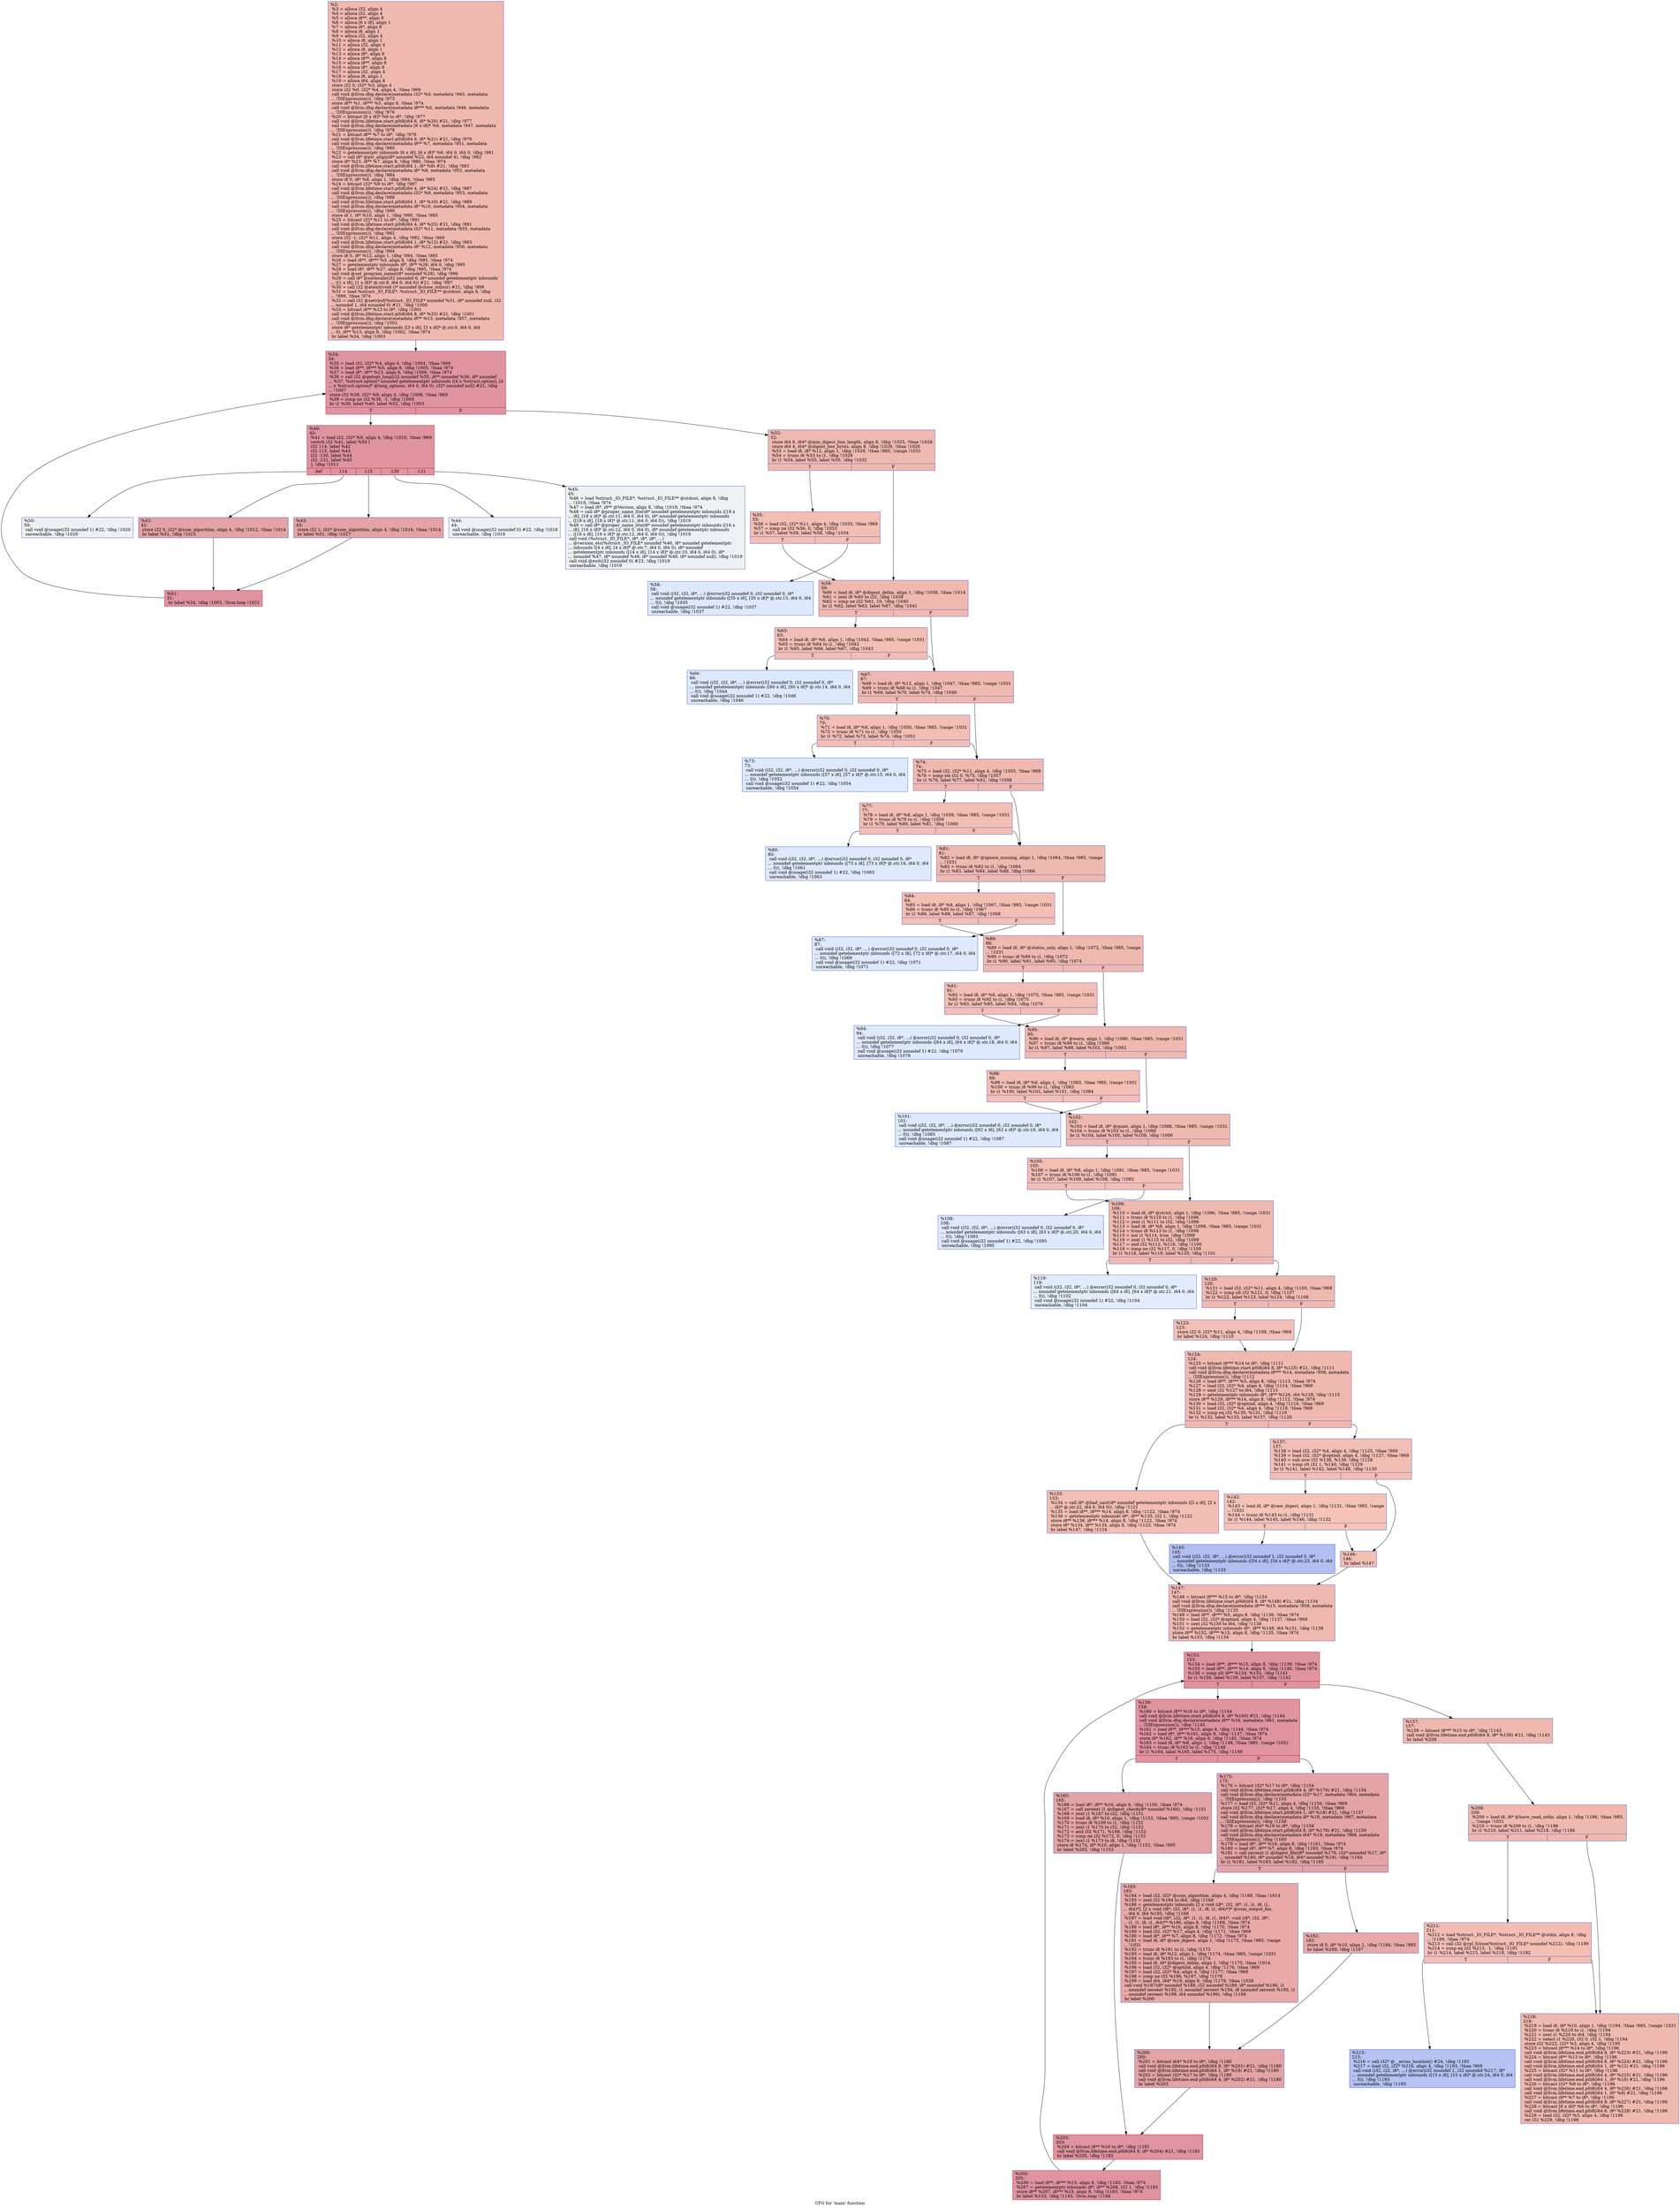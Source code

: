 digraph "CFG for 'main' function" {
	label="CFG for 'main' function";

	Node0x1179a20 [shape=record,color="#3d50c3ff", style=filled, fillcolor="#de614d70",label="{%2:\l  %3 = alloca i32, align 4\l  %4 = alloca i32, align 4\l  %5 = alloca i8**, align 8\l  %6 = alloca [6 x i8], align 1\l  %7 = alloca i8*, align 8\l  %8 = alloca i8, align 1\l  %9 = alloca i32, align 4\l  %10 = alloca i8, align 1\l  %11 = alloca i32, align 4\l  %12 = alloca i8, align 1\l  %13 = alloca i8*, align 8\l  %14 = alloca i8**, align 8\l  %15 = alloca i8**, align 8\l  %16 = alloca i8*, align 8\l  %17 = alloca i32, align 4\l  %18 = alloca i8, align 1\l  %19 = alloca i64, align 8\l  store i32 0, i32* %3, align 4\l  store i32 %0, i32* %4, align 4, !tbaa !969\l  call void @llvm.dbg.declare(metadata i32* %4, metadata !945, metadata\l... !DIExpression()), !dbg !973\l  store i8** %1, i8*** %5, align 8, !tbaa !974\l  call void @llvm.dbg.declare(metadata i8*** %5, metadata !946, metadata\l... !DIExpression()), !dbg !976\l  %20 = bitcast [6 x i8]* %6 to i8*, !dbg !977\l  call void @llvm.lifetime.start.p0i8(i64 6, i8* %20) #21, !dbg !977\l  call void @llvm.dbg.declare(metadata [6 x i8]* %6, metadata !947, metadata\l... !DIExpression()), !dbg !978\l  %21 = bitcast i8** %7 to i8*, !dbg !979\l  call void @llvm.lifetime.start.p0i8(i64 8, i8* %21) #21, !dbg !979\l  call void @llvm.dbg.declare(metadata i8** %7, metadata !951, metadata\l... !DIExpression()), !dbg !980\l  %22 = getelementptr inbounds [6 x i8], [6 x i8]* %6, i64 0, i64 0, !dbg !981\l  %23 = call i8* @ptr_align(i8* noundef %22, i64 noundef 4), !dbg !982\l  store i8* %23, i8** %7, align 8, !dbg !980, !tbaa !974\l  call void @llvm.lifetime.start.p0i8(i64 1, i8* %8) #21, !dbg !983\l  call void @llvm.dbg.declare(metadata i8* %8, metadata !952, metadata\l... !DIExpression()), !dbg !984\l  store i8 0, i8* %8, align 1, !dbg !984, !tbaa !985\l  %24 = bitcast i32* %9 to i8*, !dbg !987\l  call void @llvm.lifetime.start.p0i8(i64 4, i8* %24) #21, !dbg !987\l  call void @llvm.dbg.declare(metadata i32* %9, metadata !953, metadata\l... !DIExpression()), !dbg !988\l  call void @llvm.lifetime.start.p0i8(i64 1, i8* %10) #21, !dbg !989\l  call void @llvm.dbg.declare(metadata i8* %10, metadata !954, metadata\l... !DIExpression()), !dbg !990\l  store i8 1, i8* %10, align 1, !dbg !990, !tbaa !985\l  %25 = bitcast i32* %11 to i8*, !dbg !991\l  call void @llvm.lifetime.start.p0i8(i64 4, i8* %25) #21, !dbg !991\l  call void @llvm.dbg.declare(metadata i32* %11, metadata !955, metadata\l... !DIExpression()), !dbg !992\l  store i32 -1, i32* %11, align 4, !dbg !992, !tbaa !969\l  call void @llvm.lifetime.start.p0i8(i64 1, i8* %12) #21, !dbg !993\l  call void @llvm.dbg.declare(metadata i8* %12, metadata !956, metadata\l... !DIExpression()), !dbg !994\l  store i8 0, i8* %12, align 1, !dbg !994, !tbaa !985\l  %26 = load i8**, i8*** %5, align 8, !dbg !995, !tbaa !974\l  %27 = getelementptr inbounds i8*, i8** %26, i64 0, !dbg !995\l  %28 = load i8*, i8** %27, align 8, !dbg !995, !tbaa !974\l  call void @set_program_name(i8* noundef %28), !dbg !996\l  %29 = call i8* @setlocale(i32 noundef 6, i8* noundef getelementptr inbounds\l... ([1 x i8], [1 x i8]* @.str.8, i64 0, i64 0)) #21, !dbg !997\l  %30 = call i32 @atexit(void ()* noundef @close_stdout) #21, !dbg !998\l  %31 = load %struct._IO_FILE*, %struct._IO_FILE** @stdout, align 8, !dbg\l... !999, !tbaa !974\l  %32 = call i32 @setvbuf(%struct._IO_FILE* noundef %31, i8* noundef null, i32\l... noundef 1, i64 noundef 0) #21, !dbg !1000\l  %33 = bitcast i8** %13 to i8*, !dbg !1001\l  call void @llvm.lifetime.start.p0i8(i64 8, i8* %33) #21, !dbg !1001\l  call void @llvm.dbg.declare(metadata i8** %13, metadata !957, metadata\l... !DIExpression()), !dbg !1002\l  store i8* getelementptr inbounds ([3 x i8], [3 x i8]* @.str.9, i64 0, i64\l... 0), i8** %13, align 8, !dbg !1002, !tbaa !974\l  br label %34, !dbg !1003\l}"];
	Node0x1179a20 -> Node0x1179a70;
	Node0x1179a70 [shape=record,color="#b70d28ff", style=filled, fillcolor="#b70d2870",label="{%34:\l34:                                               \l  %35 = load i32, i32* %4, align 4, !dbg !1004, !tbaa !969\l  %36 = load i8**, i8*** %5, align 8, !dbg !1005, !tbaa !974\l  %37 = load i8*, i8** %13, align 8, !dbg !1006, !tbaa !974\l  %38 = call i32 @getopt_long(i32 noundef %35, i8** noundef %36, i8* noundef\l... %37, %struct.option* noundef getelementptr inbounds ([4 x %struct.option], [4\l... x %struct.option]* @long_options, i64 0, i64 0), i32* noundef null) #21, !dbg\l... !1007\l  store i32 %38, i32* %9, align 4, !dbg !1008, !tbaa !969\l  %39 = icmp ne i32 %38, -1, !dbg !1009\l  br i1 %39, label %40, label %52, !dbg !1003\l|{<s0>T|<s1>F}}"];
	Node0x1179a70:s0 -> Node0x1179ac0;
	Node0x1179a70:s1 -> Node0x1179cf0;
	Node0x1179ac0 [shape=record,color="#b70d28ff", style=filled, fillcolor="#b70d2870",label="{%40:\l40:                                               \l  %41 = load i32, i32* %9, align 4, !dbg !1010, !tbaa !969\l  switch i32 %41, label %50 [\l    i32 114, label %42\l    i32 115, label %43\l    i32 -130, label %44\l    i32 -131, label %45\l  ], !dbg !1011\l|{<s0>def|<s1>114|<s2>115|<s3>-130|<s4>-131}}"];
	Node0x1179ac0:s0 -> Node0x1179c50;
	Node0x1179ac0:s1 -> Node0x1179b10;
	Node0x1179ac0:s2 -> Node0x1179b60;
	Node0x1179ac0:s3 -> Node0x1179bb0;
	Node0x1179ac0:s4 -> Node0x1179c00;
	Node0x1179b10 [shape=record,color="#3d50c3ff", style=filled, fillcolor="#c32e3170",label="{%42:\l42:                                               \l  store i32 0, i32* @sum_algorithm, align 4, !dbg !1012, !tbaa !1014\l  br label %51, !dbg !1015\l}"];
	Node0x1179b10 -> Node0x1179ca0;
	Node0x1179b60 [shape=record,color="#3d50c3ff", style=filled, fillcolor="#c32e3170",label="{%43:\l43:                                               \l  store i32 1, i32* @sum_algorithm, align 4, !dbg !1016, !tbaa !1014\l  br label %51, !dbg !1017\l}"];
	Node0x1179b60 -> Node0x1179ca0;
	Node0x1179bb0 [shape=record,color="#3d50c3ff", style=filled, fillcolor="#d9dce170",label="{%44:\l44:                                               \l  call void @usage(i32 noundef 0) #22, !dbg !1018\l  unreachable, !dbg !1018\l}"];
	Node0x1179c00 [shape=record,color="#3d50c3ff", style=filled, fillcolor="#d9dce170",label="{%45:\l45:                                               \l  %46 = load %struct._IO_FILE*, %struct._IO_FILE** @stdout, align 8, !dbg\l... !1019, !tbaa !974\l  %47 = load i8*, i8** @Version, align 8, !dbg !1019, !tbaa !974\l  %48 = call i8* @proper_name_lite(i8* noundef getelementptr inbounds ([18 x\l... i8], [18 x i8]* @.str.11, i64 0, i64 0), i8* noundef getelementptr inbounds\l... ([18 x i8], [18 x i8]* @.str.11, i64 0, i64 0)), !dbg !1019\l  %49 = call i8* @proper_name_lite(i8* noundef getelementptr inbounds ([16 x\l... i8], [16 x i8]* @.str.12, i64 0, i64 0), i8* noundef getelementptr inbounds\l... ([16 x i8], [16 x i8]* @.str.12, i64 0, i64 0)), !dbg !1019\l  call void (%struct._IO_FILE*, i8*, i8*, i8*, ...)\l... @version_etc(%struct._IO_FILE* noundef %46, i8* noundef getelementptr\l... inbounds ([4 x i8], [4 x i8]* @.str.7, i64 0, i64 0), i8* noundef\l... getelementptr inbounds ([14 x i8], [14 x i8]* @.str.10, i64 0, i64 0), i8*\l... noundef %47, i8* noundef %48, i8* noundef %49, i8* noundef null), !dbg !1019\l  call void @exit(i32 noundef 0) #23, !dbg !1019\l  unreachable, !dbg !1019\l}"];
	Node0x1179c50 [shape=record,color="#3d50c3ff", style=filled, fillcolor="#d9dce170",label="{%50:\l50:                                               \l  call void @usage(i32 noundef 1) #22, !dbg !1020\l  unreachable, !dbg !1020\l}"];
	Node0x1179ca0 [shape=record,color="#b70d28ff", style=filled, fillcolor="#b70d2870",label="{%51:\l51:                                               \l  br label %34, !dbg !1003, !llvm.loop !1021\l}"];
	Node0x1179ca0 -> Node0x1179a70;
	Node0x1179cf0 [shape=record,color="#3d50c3ff", style=filled, fillcolor="#de614d70",label="{%52:\l52:                                               \l  store i64 6, i64* @min_digest_line_length, align 8, !dbg !1025, !tbaa !1026\l  store i64 4, i64* @digest_hex_bytes, align 8, !dbg !1028, !tbaa !1026\l  %53 = load i8, i8* %12, align 1, !dbg !1029, !tbaa !985, !range !1031\l  %54 = trunc i8 %53 to i1, !dbg !1029\l  br i1 %54, label %55, label %59, !dbg !1032\l|{<s0>T|<s1>F}}"];
	Node0x1179cf0:s0 -> Node0x1179d40;
	Node0x1179cf0:s1 -> Node0x1179de0;
	Node0x1179d40 [shape=record,color="#3d50c3ff", style=filled, fillcolor="#e36c5570",label="{%55:\l55:                                               \l  %56 = load i32, i32* %11, align 4, !dbg !1033, !tbaa !969\l  %57 = icmp ne i32 %56, 0, !dbg !1033\l  br i1 %57, label %59, label %58, !dbg !1034\l|{<s0>T|<s1>F}}"];
	Node0x1179d40:s0 -> Node0x1179de0;
	Node0x1179d40:s1 -> Node0x1179d90;
	Node0x1179d90 [shape=record,color="#3d50c3ff", style=filled, fillcolor="#b5cdfa70",label="{%58:\l58:                                               \l  call void (i32, i32, i8*, ...) @error(i32 noundef 0, i32 noundef 0, i8*\l... noundef getelementptr inbounds ([35 x i8], [35 x i8]* @.str.13, i64 0, i64\l... 0)), !dbg !1035\l  call void @usage(i32 noundef 1) #22, !dbg !1037\l  unreachable, !dbg !1037\l}"];
	Node0x1179de0 [shape=record,color="#3d50c3ff", style=filled, fillcolor="#de614d70",label="{%59:\l59:                                               \l  %60 = load i8, i8* @digest_delim, align 1, !dbg !1038, !tbaa !1014\l  %61 = zext i8 %60 to i32, !dbg !1038\l  %62 = icmp ne i32 %61, 10, !dbg !1040\l  br i1 %62, label %63, label %67, !dbg !1041\l|{<s0>T|<s1>F}}"];
	Node0x1179de0:s0 -> Node0x1179e30;
	Node0x1179de0:s1 -> Node0x1179ed0;
	Node0x1179e30 [shape=record,color="#3d50c3ff", style=filled, fillcolor="#e36c5570",label="{%63:\l63:                                               \l  %64 = load i8, i8* %8, align 1, !dbg !1042, !tbaa !985, !range !1031\l  %65 = trunc i8 %64 to i1, !dbg !1042\l  br i1 %65, label %66, label %67, !dbg !1043\l|{<s0>T|<s1>F}}"];
	Node0x1179e30:s0 -> Node0x1179e80;
	Node0x1179e30:s1 -> Node0x1179ed0;
	Node0x1179e80 [shape=record,color="#3d50c3ff", style=filled, fillcolor="#b5cdfa70",label="{%66:\l66:                                               \l  call void (i32, i32, i8*, ...) @error(i32 noundef 0, i32 noundef 0, i8*\l... noundef getelementptr inbounds ([60 x i8], [60 x i8]* @.str.14, i64 0, i64\l... 0)), !dbg !1044\l  call void @usage(i32 noundef 1) #22, !dbg !1046\l  unreachable, !dbg !1046\l}"];
	Node0x1179ed0 [shape=record,color="#3d50c3ff", style=filled, fillcolor="#de614d70",label="{%67:\l67:                                               \l  %68 = load i8, i8* %12, align 1, !dbg !1047, !tbaa !985, !range !1031\l  %69 = trunc i8 %68 to i1, !dbg !1047\l  br i1 %69, label %70, label %74, !dbg !1049\l|{<s0>T|<s1>F}}"];
	Node0x1179ed0:s0 -> Node0x1179f20;
	Node0x1179ed0:s1 -> Node0x1179fc0;
	Node0x1179f20 [shape=record,color="#3d50c3ff", style=filled, fillcolor="#e36c5570",label="{%70:\l70:                                               \l  %71 = load i8, i8* %8, align 1, !dbg !1050, !tbaa !985, !range !1031\l  %72 = trunc i8 %71 to i1, !dbg !1050\l  br i1 %72, label %73, label %74, !dbg !1051\l|{<s0>T|<s1>F}}"];
	Node0x1179f20:s0 -> Node0x1179f70;
	Node0x1179f20:s1 -> Node0x1179fc0;
	Node0x1179f70 [shape=record,color="#3d50c3ff", style=filled, fillcolor="#b5cdfa70",label="{%73:\l73:                                               \l  call void (i32, i32, i8*, ...) @error(i32 noundef 0, i32 noundef 0, i8*\l... noundef getelementptr inbounds ([57 x i8], [57 x i8]* @.str.15, i64 0, i64\l... 0)), !dbg !1052\l  call void @usage(i32 noundef 1) #22, !dbg !1054\l  unreachable, !dbg !1054\l}"];
	Node0x1179fc0 [shape=record,color="#3d50c3ff", style=filled, fillcolor="#de614d70",label="{%74:\l74:                                               \l  %75 = load i32, i32* %11, align 4, !dbg !1055, !tbaa !969\l  %76 = icmp sle i32 0, %75, !dbg !1057\l  br i1 %76, label %77, label %81, !dbg !1058\l|{<s0>T|<s1>F}}"];
	Node0x1179fc0:s0 -> Node0x117a010;
	Node0x1179fc0:s1 -> Node0x117a0b0;
	Node0x117a010 [shape=record,color="#3d50c3ff", style=filled, fillcolor="#e36c5570",label="{%77:\l77:                                               \l  %78 = load i8, i8* %8, align 1, !dbg !1059, !tbaa !985, !range !1031\l  %79 = trunc i8 %78 to i1, !dbg !1059\l  br i1 %79, label %80, label %81, !dbg !1060\l|{<s0>T|<s1>F}}"];
	Node0x117a010:s0 -> Node0x117a060;
	Node0x117a010:s1 -> Node0x117a0b0;
	Node0x117a060 [shape=record,color="#3d50c3ff", style=filled, fillcolor="#b5cdfa70",label="{%80:\l80:                                               \l  call void (i32, i32, i8*, ...) @error(i32 noundef 0, i32 noundef 0, i8*\l... noundef getelementptr inbounds ([73 x i8], [73 x i8]* @.str.16, i64 0, i64\l... 0)), !dbg !1061\l  call void @usage(i32 noundef 1) #22, !dbg !1063\l  unreachable, !dbg !1063\l}"];
	Node0x117a0b0 [shape=record,color="#3d50c3ff", style=filled, fillcolor="#de614d70",label="{%81:\l81:                                               \l  %82 = load i8, i8* @ignore_missing, align 1, !dbg !1064, !tbaa !985, !range\l... !1031\l  %83 = trunc i8 %82 to i1, !dbg !1064\l  br i1 %83, label %84, label %88, !dbg !1066\l|{<s0>T|<s1>F}}"];
	Node0x117a0b0:s0 -> Node0x117a100;
	Node0x117a0b0:s1 -> Node0x117a1a0;
	Node0x117a100 [shape=record,color="#3d50c3ff", style=filled, fillcolor="#e36c5570",label="{%84:\l84:                                               \l  %85 = load i8, i8* %8, align 1, !dbg !1067, !tbaa !985, !range !1031\l  %86 = trunc i8 %85 to i1, !dbg !1067\l  br i1 %86, label %88, label %87, !dbg !1068\l|{<s0>T|<s1>F}}"];
	Node0x117a100:s0 -> Node0x117a1a0;
	Node0x117a100:s1 -> Node0x117a150;
	Node0x117a150 [shape=record,color="#3d50c3ff", style=filled, fillcolor="#b5cdfa70",label="{%87:\l87:                                               \l  call void (i32, i32, i8*, ...) @error(i32 noundef 0, i32 noundef 0, i8*\l... noundef getelementptr inbounds ([72 x i8], [72 x i8]* @.str.17, i64 0, i64\l... 0)), !dbg !1069\l  call void @usage(i32 noundef 1) #22, !dbg !1071\l  unreachable, !dbg !1071\l}"];
	Node0x117a1a0 [shape=record,color="#3d50c3ff", style=filled, fillcolor="#de614d70",label="{%88:\l88:                                               \l  %89 = load i8, i8* @status_only, align 1, !dbg !1072, !tbaa !985, !range\l... !1031\l  %90 = trunc i8 %89 to i1, !dbg !1072\l  br i1 %90, label %91, label %95, !dbg !1074\l|{<s0>T|<s1>F}}"];
	Node0x117a1a0:s0 -> Node0x117a1f0;
	Node0x117a1a0:s1 -> Node0x117a290;
	Node0x117a1f0 [shape=record,color="#3d50c3ff", style=filled, fillcolor="#e36c5570",label="{%91:\l91:                                               \l  %92 = load i8, i8* %8, align 1, !dbg !1075, !tbaa !985, !range !1031\l  %93 = trunc i8 %92 to i1, !dbg !1075\l  br i1 %93, label %95, label %94, !dbg !1076\l|{<s0>T|<s1>F}}"];
	Node0x117a1f0:s0 -> Node0x117a290;
	Node0x117a1f0:s1 -> Node0x117a240;
	Node0x117a240 [shape=record,color="#3d50c3ff", style=filled, fillcolor="#b5cdfa70",label="{%94:\l94:                                               \l  call void (i32, i32, i8*, ...) @error(i32 noundef 0, i32 noundef 0, i8*\l... noundef getelementptr inbounds ([64 x i8], [64 x i8]* @.str.18, i64 0, i64\l... 0)), !dbg !1077\l  call void @usage(i32 noundef 1) #22, !dbg !1079\l  unreachable, !dbg !1079\l}"];
	Node0x117a290 [shape=record,color="#3d50c3ff", style=filled, fillcolor="#de614d70",label="{%95:\l95:                                               \l  %96 = load i8, i8* @warn, align 1, !dbg !1080, !tbaa !985, !range !1031\l  %97 = trunc i8 %96 to i1, !dbg !1080\l  br i1 %97, label %98, label %102, !dbg !1082\l|{<s0>T|<s1>F}}"];
	Node0x117a290:s0 -> Node0x117a2e0;
	Node0x117a290:s1 -> Node0x117a380;
	Node0x117a2e0 [shape=record,color="#3d50c3ff", style=filled, fillcolor="#e36c5570",label="{%98:\l98:                                               \l  %99 = load i8, i8* %8, align 1, !dbg !1083, !tbaa !985, !range !1031\l  %100 = trunc i8 %99 to i1, !dbg !1083\l  br i1 %100, label %102, label %101, !dbg !1084\l|{<s0>T|<s1>F}}"];
	Node0x117a2e0:s0 -> Node0x117a380;
	Node0x117a2e0:s1 -> Node0x117a330;
	Node0x117a330 [shape=record,color="#3d50c3ff", style=filled, fillcolor="#b5cdfa70",label="{%101:\l101:                                              \l  call void (i32, i32, i8*, ...) @error(i32 noundef 0, i32 noundef 0, i8*\l... noundef getelementptr inbounds ([62 x i8], [62 x i8]* @.str.19, i64 0, i64\l... 0)), !dbg !1085\l  call void @usage(i32 noundef 1) #22, !dbg !1087\l  unreachable, !dbg !1087\l}"];
	Node0x117a380 [shape=record,color="#3d50c3ff", style=filled, fillcolor="#de614d70",label="{%102:\l102:                                              \l  %103 = load i8, i8* @quiet, align 1, !dbg !1088, !tbaa !985, !range !1031\l  %104 = trunc i8 %103 to i1, !dbg !1088\l  br i1 %104, label %105, label %109, !dbg !1090\l|{<s0>T|<s1>F}}"];
	Node0x117a380:s0 -> Node0x117a3d0;
	Node0x117a380:s1 -> Node0x117a470;
	Node0x117a3d0 [shape=record,color="#3d50c3ff", style=filled, fillcolor="#e36c5570",label="{%105:\l105:                                              \l  %106 = load i8, i8* %8, align 1, !dbg !1091, !tbaa !985, !range !1031\l  %107 = trunc i8 %106 to i1, !dbg !1091\l  br i1 %107, label %109, label %108, !dbg !1092\l|{<s0>T|<s1>F}}"];
	Node0x117a3d0:s0 -> Node0x117a470;
	Node0x117a3d0:s1 -> Node0x117a420;
	Node0x117a420 [shape=record,color="#3d50c3ff", style=filled, fillcolor="#b5cdfa70",label="{%108:\l108:                                              \l  call void (i32, i32, i8*, ...) @error(i32 noundef 0, i32 noundef 0, i8*\l... noundef getelementptr inbounds ([63 x i8], [63 x i8]* @.str.20, i64 0, i64\l... 0)), !dbg !1093\l  call void @usage(i32 noundef 1) #22, !dbg !1095\l  unreachable, !dbg !1095\l}"];
	Node0x117a470 [shape=record,color="#3d50c3ff", style=filled, fillcolor="#de614d70",label="{%109:\l109:                                              \l  %110 = load i8, i8* @strict, align 1, !dbg !1096, !tbaa !985, !range !1031\l  %111 = trunc i8 %110 to i1, !dbg !1096\l  %112 = zext i1 %111 to i32, !dbg !1096\l  %113 = load i8, i8* %8, align 1, !dbg !1098, !tbaa !985, !range !1031\l  %114 = trunc i8 %113 to i1, !dbg !1098\l  %115 = xor i1 %114, true, !dbg !1099\l  %116 = zext i1 %115 to i32, !dbg !1099\l  %117 = and i32 %112, %116, !dbg !1100\l  %118 = icmp ne i32 %117, 0, !dbg !1100\l  br i1 %118, label %119, label %120, !dbg !1101\l|{<s0>T|<s1>F}}"];
	Node0x117a470:s0 -> Node0x117a4c0;
	Node0x117a470:s1 -> Node0x117a510;
	Node0x117a4c0 [shape=record,color="#3d50c3ff", style=filled, fillcolor="#bfd3f670",label="{%119:\l119:                                              \l  call void (i32, i32, i8*, ...) @error(i32 noundef 0, i32 noundef 0, i8*\l... noundef getelementptr inbounds ([64 x i8], [64 x i8]* @.str.21, i64 0, i64\l... 0)), !dbg !1102\l  call void @usage(i32 noundef 1) #22, !dbg !1104\l  unreachable, !dbg !1104\l}"];
	Node0x117a510 [shape=record,color="#3d50c3ff", style=filled, fillcolor="#de614d70",label="{%120:\l120:                                              \l  %121 = load i32, i32* %11, align 4, !dbg !1105, !tbaa !969\l  %122 = icmp slt i32 %121, 0, !dbg !1107\l  br i1 %122, label %123, label %124, !dbg !1108\l|{<s0>T|<s1>F}}"];
	Node0x117a510:s0 -> Node0x117a560;
	Node0x117a510:s1 -> Node0x117a5b0;
	Node0x117a560 [shape=record,color="#3d50c3ff", style=filled, fillcolor="#e5705870",label="{%123:\l123:                                              \l  store i32 0, i32* %11, align 4, !dbg !1109, !tbaa !969\l  br label %124, !dbg !1110\l}"];
	Node0x117a560 -> Node0x117a5b0;
	Node0x117a5b0 [shape=record,color="#3d50c3ff", style=filled, fillcolor="#de614d70",label="{%124:\l124:                                              \l  %125 = bitcast i8*** %14 to i8*, !dbg !1111\l  call void @llvm.lifetime.start.p0i8(i64 8, i8* %125) #21, !dbg !1111\l  call void @llvm.dbg.declare(metadata i8*** %14, metadata !958, metadata\l... !DIExpression()), !dbg !1112\l  %126 = load i8**, i8*** %5, align 8, !dbg !1113, !tbaa !974\l  %127 = load i32, i32* %4, align 4, !dbg !1114, !tbaa !969\l  %128 = sext i32 %127 to i64, !dbg !1115\l  %129 = getelementptr inbounds i8*, i8** %126, i64 %128, !dbg !1115\l  store i8** %129, i8*** %14, align 8, !dbg !1112, !tbaa !974\l  %130 = load i32, i32* @optind, align 4, !dbg !1116, !tbaa !969\l  %131 = load i32, i32* %4, align 4, !dbg !1118, !tbaa !969\l  %132 = icmp eq i32 %130, %131, !dbg !1119\l  br i1 %132, label %133, label %137, !dbg !1120\l|{<s0>T|<s1>F}}"];
	Node0x117a5b0:s0 -> Node0x117a600;
	Node0x117a5b0:s1 -> Node0x117a650;
	Node0x117a600 [shape=record,color="#3d50c3ff", style=filled, fillcolor="#e36c5570",label="{%133:\l133:                                              \l  %134 = call i8* @bad_cast(i8* noundef getelementptr inbounds ([2 x i8], [2 x\l... i8]* @.str.22, i64 0, i64 0)), !dbg !1121\l  %135 = load i8**, i8*** %14, align 8, !dbg !1122, !tbaa !974\l  %136 = getelementptr inbounds i8*, i8** %135, i32 1, !dbg !1122\l  store i8** %136, i8*** %14, align 8, !dbg !1122, !tbaa !974\l  store i8* %134, i8** %135, align 8, !dbg !1123, !tbaa !974\l  br label %147, !dbg !1124\l}"];
	Node0x117a600 -> Node0x117a790;
	Node0x117a650 [shape=record,color="#3d50c3ff", style=filled, fillcolor="#e36c5570",label="{%137:\l137:                                              \l  %138 = load i32, i32* %4, align 4, !dbg !1125, !tbaa !969\l  %139 = load i32, i32* @optind, align 4, !dbg !1127, !tbaa !969\l  %140 = sub nsw i32 %138, %139, !dbg !1128\l  %141 = icmp slt i32 1, %140, !dbg !1129\l  br i1 %141, label %142, label %146, !dbg !1130\l|{<s0>T|<s1>F}}"];
	Node0x117a650:s0 -> Node0x117a6a0;
	Node0x117a650:s1 -> Node0x117a740;
	Node0x117a6a0 [shape=record,color="#3d50c3ff", style=filled, fillcolor="#e97a5f70",label="{%142:\l142:                                              \l  %143 = load i8, i8* @raw_digest, align 1, !dbg !1131, !tbaa !985, !range\l... !1031\l  %144 = trunc i8 %143 to i1, !dbg !1131\l  br i1 %144, label %145, label %146, !dbg !1132\l|{<s0>T|<s1>F}}"];
	Node0x117a6a0:s0 -> Node0x117a6f0;
	Node0x117a6a0:s1 -> Node0x117a740;
	Node0x117a6f0 [shape=record,color="#3d50c3ff", style=filled, fillcolor="#536edd70",label="{%145:\l145:                                              \l  call void (i32, i32, i8*, ...) @error(i32 noundef 1, i32 noundef 0, i8*\l... noundef getelementptr inbounds ([54 x i8], [54 x i8]* @.str.23, i64 0, i64\l... 0)), !dbg !1133\l  unreachable, !dbg !1133\l}"];
	Node0x117a740 [shape=record,color="#3d50c3ff", style=filled, fillcolor="#e36c5570",label="{%146:\l146:                                              \l  br label %147\l}"];
	Node0x117a740 -> Node0x117a790;
	Node0x117a790 [shape=record,color="#3d50c3ff", style=filled, fillcolor="#de614d70",label="{%147:\l147:                                              \l  %148 = bitcast i8*** %15 to i8*, !dbg !1134\l  call void @llvm.lifetime.start.p0i8(i64 8, i8* %148) #21, !dbg !1134\l  call void @llvm.dbg.declare(metadata i8*** %15, metadata !959, metadata\l... !DIExpression()), !dbg !1135\l  %149 = load i8**, i8*** %5, align 8, !dbg !1136, !tbaa !974\l  %150 = load i32, i32* @optind, align 4, !dbg !1137, !tbaa !969\l  %151 = sext i32 %150 to i64, !dbg !1138\l  %152 = getelementptr inbounds i8*, i8** %149, i64 %151, !dbg !1138\l  store i8** %152, i8*** %15, align 8, !dbg !1135, !tbaa !974\l  br label %153, !dbg !1134\l}"];
	Node0x117a790 -> Node0x117a7e0;
	Node0x117a7e0 [shape=record,color="#b70d28ff", style=filled, fillcolor="#b70d2870",label="{%153:\l153:                                              \l  %154 = load i8**, i8*** %15, align 8, !dbg !1139, !tbaa !974\l  %155 = load i8**, i8*** %14, align 8, !dbg !1140, !tbaa !974\l  %156 = icmp ult i8** %154, %155, !dbg !1141\l  br i1 %156, label %159, label %157, !dbg !1142\l|{<s0>T|<s1>F}}"];
	Node0x117a7e0:s0 -> Node0x117a880;
	Node0x117a7e0:s1 -> Node0x117a830;
	Node0x117a830 [shape=record,color="#3d50c3ff", style=filled, fillcolor="#de614d70",label="{%157:\l157:                                              \l  %158 = bitcast i8*** %15 to i8*, !dbg !1143\l  call void @llvm.lifetime.end.p0i8(i64 8, i8* %158) #21, !dbg !1143\l  br label %208\l}"];
	Node0x117a830 -> Node0x117ab00;
	Node0x117a880 [shape=record,color="#b70d28ff", style=filled, fillcolor="#b70d2870",label="{%159:\l159:                                              \l  %160 = bitcast i8** %16 to i8*, !dbg !1144\l  call void @llvm.lifetime.start.p0i8(i64 8, i8* %160) #21, !dbg !1144\l  call void @llvm.dbg.declare(metadata i8** %16, metadata !961, metadata\l... !DIExpression()), !dbg !1145\l  %161 = load i8**, i8*** %15, align 8, !dbg !1146, !tbaa !974\l  %162 = load i8*, i8** %161, align 8, !dbg !1147, !tbaa !974\l  store i8* %162, i8** %16, align 8, !dbg !1145, !tbaa !974\l  %163 = load i8, i8* %8, align 1, !dbg !1148, !tbaa !985, !range !1031\l  %164 = trunc i8 %163 to i1, !dbg !1148\l  br i1 %164, label %165, label %175, !dbg !1149\l|{<s0>T|<s1>F}}"];
	Node0x117a880:s0 -> Node0x117a8d0;
	Node0x117a880:s1 -> Node0x117a920;
	Node0x117a8d0 [shape=record,color="#3d50c3ff", style=filled, fillcolor="#c32e3170",label="{%165:\l165:                                              \l  %166 = load i8*, i8** %16, align 8, !dbg !1150, !tbaa !974\l  %167 = call zeroext i1 @digest_check(i8* noundef %166), !dbg !1151\l  %168 = zext i1 %167 to i32, !dbg !1151\l  %169 = load i8, i8* %10, align 1, !dbg !1152, !tbaa !985, !range !1031\l  %170 = trunc i8 %169 to i1, !dbg !1152\l  %171 = zext i1 %170 to i32, !dbg !1152\l  %172 = and i32 %171, %168, !dbg !1152\l  %173 = icmp ne i32 %172, 0, !dbg !1152\l  %174 = zext i1 %173 to i8, !dbg !1152\l  store i8 %174, i8* %10, align 1, !dbg !1152, !tbaa !985\l  br label %203, !dbg !1153\l}"];
	Node0x117a8d0 -> Node0x117aa60;
	Node0x117a920 [shape=record,color="#3d50c3ff", style=filled, fillcolor="#c32e3170",label="{%175:\l175:                                              \l  %176 = bitcast i32* %17 to i8*, !dbg !1154\l  call void @llvm.lifetime.start.p0i8(i64 4, i8* %176) #21, !dbg !1154\l  call void @llvm.dbg.declare(metadata i32* %17, metadata !964, metadata\l... !DIExpression()), !dbg !1155\l  %177 = load i32, i32* %11, align 4, !dbg !1156, !tbaa !969\l  store i32 %177, i32* %17, align 4, !dbg !1155, !tbaa !969\l  call void @llvm.lifetime.start.p0i8(i64 1, i8* %18) #21, !dbg !1157\l  call void @llvm.dbg.declare(metadata i8* %18, metadata !967, metadata\l... !DIExpression()), !dbg !1158\l  %178 = bitcast i64* %19 to i8*, !dbg !1159\l  call void @llvm.lifetime.start.p0i8(i64 8, i8* %178) #21, !dbg !1159\l  call void @llvm.dbg.declare(metadata i64* %19, metadata !968, metadata\l... !DIExpression()), !dbg !1160\l  %179 = load i8*, i8** %16, align 8, !dbg !1161, !tbaa !974\l  %180 = load i8*, i8** %7, align 8, !dbg !1163, !tbaa !974\l  %181 = call zeroext i1 @digest_file(i8* noundef %179, i32* noundef %17, i8*\l... noundef %180, i8* noundef %18, i64* noundef %19), !dbg !1164\l  br i1 %181, label %183, label %182, !dbg !1165\l|{<s0>T|<s1>F}}"];
	Node0x117a920:s0 -> Node0x117a9c0;
	Node0x117a920:s1 -> Node0x117a970;
	Node0x117a970 [shape=record,color="#3d50c3ff", style=filled, fillcolor="#ca3b3770",label="{%182:\l182:                                              \l  store i8 0, i8* %10, align 1, !dbg !1166, !tbaa !985\l  br label %200, !dbg !1167\l}"];
	Node0x117a970 -> Node0x117aa10;
	Node0x117a9c0 [shape=record,color="#3d50c3ff", style=filled, fillcolor="#ca3b3770",label="{%183:\l183:                                              \l  %184 = load i32, i32* @sum_algorithm, align 4, !dbg !1168, !tbaa !1014\l  %185 = zext i32 %184 to i64, !dbg !1168\l  %186 = getelementptr inbounds [2 x void (i8*, i32, i8*, i1, i1, i8, i1,\l... i64)*], [2 x void (i8*, i32, i8*, i1, i1, i8, i1, i64)*]* @sum_output_fns,\l... i64 0, i64 %185, !dbg !1168\l  %187 = load void (i8*, i32, i8*, i1, i1, i8, i1, i64)*, void (i8*, i32, i8*,\l... i1, i1, i8, i1, i64)** %186, align 8, !dbg !1168, !tbaa !974\l  %188 = load i8*, i8** %16, align 8, !dbg !1170, !tbaa !974\l  %189 = load i32, i32* %17, align 4, !dbg !1171, !tbaa !969\l  %190 = load i8*, i8** %7, align 8, !dbg !1172, !tbaa !974\l  %191 = load i8, i8* @raw_digest, align 1, !dbg !1173, !tbaa !985, !range\l... !1031\l  %192 = trunc i8 %191 to i1, !dbg !1173\l  %193 = load i8, i8* %12, align 1, !dbg !1174, !tbaa !985, !range !1031\l  %194 = trunc i8 %193 to i1, !dbg !1174\l  %195 = load i8, i8* @digest_delim, align 1, !dbg !1175, !tbaa !1014\l  %196 = load i32, i32* @optind, align 4, !dbg !1176, !tbaa !969\l  %197 = load i32, i32* %4, align 4, !dbg !1177, !tbaa !969\l  %198 = icmp ne i32 %196, %197, !dbg !1178\l  %199 = load i64, i64* %19, align 8, !dbg !1179, !tbaa !1026\l  call void %187(i8* noundef %188, i32 noundef %189, i8* noundef %190, i1\l... noundef zeroext %192, i1 noundef zeroext %194, i8 noundef zeroext %195, i1\l... noundef zeroext %198, i64 noundef %199), !dbg !1168\l  br label %200\l}"];
	Node0x117a9c0 -> Node0x117aa10;
	Node0x117aa10 [shape=record,color="#3d50c3ff", style=filled, fillcolor="#c32e3170",label="{%200:\l200:                                              \l  %201 = bitcast i64* %19 to i8*, !dbg !1180\l  call void @llvm.lifetime.end.p0i8(i64 8, i8* %201) #21, !dbg !1180\l  call void @llvm.lifetime.end.p0i8(i64 1, i8* %18) #21, !dbg !1180\l  %202 = bitcast i32* %17 to i8*, !dbg !1180\l  call void @llvm.lifetime.end.p0i8(i64 4, i8* %202) #21, !dbg !1180\l  br label %203\l}"];
	Node0x117aa10 -> Node0x117aa60;
	Node0x117aa60 [shape=record,color="#b70d28ff", style=filled, fillcolor="#b70d2870",label="{%203:\l203:                                              \l  %204 = bitcast i8** %16 to i8*, !dbg !1181\l  call void @llvm.lifetime.end.p0i8(i64 8, i8* %204) #21, !dbg !1181\l  br label %205, !dbg !1182\l}"];
	Node0x117aa60 -> Node0x117aab0;
	Node0x117aab0 [shape=record,color="#b70d28ff", style=filled, fillcolor="#b70d2870",label="{%205:\l205:                                              \l  %206 = load i8**, i8*** %15, align 8, !dbg !1183, !tbaa !974\l  %207 = getelementptr inbounds i8*, i8** %206, i32 1, !dbg !1183\l  store i8** %207, i8*** %15, align 8, !dbg !1183, !tbaa !974\l  br label %153, !dbg !1143, !llvm.loop !1184\l}"];
	Node0x117aab0 -> Node0x117a7e0;
	Node0x117ab00 [shape=record,color="#3d50c3ff", style=filled, fillcolor="#de614d70",label="{%208:\l208:                                              \l  %209 = load i8, i8* @have_read_stdin, align 1, !dbg !1186, !tbaa !985,\l... !range !1031\l  %210 = trunc i8 %209 to i1, !dbg !1186\l  br i1 %210, label %211, label %218, !dbg !1188\l|{<s0>T|<s1>F}}"];
	Node0x117ab00:s0 -> Node0x117ab50;
	Node0x117ab00:s1 -> Node0x117abf0;
	Node0x117ab50 [shape=record,color="#3d50c3ff", style=filled, fillcolor="#e36c5570",label="{%211:\l211:                                              \l  %212 = load %struct._IO_FILE*, %struct._IO_FILE** @stdin, align 8, !dbg\l... !1189, !tbaa !974\l  %213 = call i32 @rpl_fclose(%struct._IO_FILE* noundef %212), !dbg !1190\l  %214 = icmp eq i32 %213, -1, !dbg !1191\l  br i1 %214, label %215, label %218, !dbg !1192\l|{<s0>T|<s1>F}}"];
	Node0x117ab50:s0 -> Node0x117aba0;
	Node0x117ab50:s1 -> Node0x117abf0;
	Node0x117aba0 [shape=record,color="#3d50c3ff", style=filled, fillcolor="#5977e370",label="{%215:\l215:                                              \l  %216 = call i32* @__errno_location() #24, !dbg !1193\l  %217 = load i32, i32* %216, align 4, !dbg !1193, !tbaa !969\l  call void (i32, i32, i8*, ...) @error(i32 noundef 1, i32 noundef %217, i8*\l... noundef getelementptr inbounds ([15 x i8], [15 x i8]* @.str.24, i64 0, i64\l... 0)), !dbg !1193\l  unreachable, !dbg !1193\l}"];
	Node0x117abf0 [shape=record,color="#3d50c3ff", style=filled, fillcolor="#de614d70",label="{%218:\l218:                                              \l  %219 = load i8, i8* %10, align 1, !dbg !1194, !tbaa !985, !range !1031\l  %220 = trunc i8 %219 to i1, !dbg !1194\l  %221 = zext i1 %220 to i64, !dbg !1194\l  %222 = select i1 %220, i32 0, i32 1, !dbg !1194\l  store i32 %222, i32* %3, align 4, !dbg !1195\l  %223 = bitcast i8*** %14 to i8*, !dbg !1196\l  call void @llvm.lifetime.end.p0i8(i64 8, i8* %223) #21, !dbg !1196\l  %224 = bitcast i8** %13 to i8*, !dbg !1196\l  call void @llvm.lifetime.end.p0i8(i64 8, i8* %224) #21, !dbg !1196\l  call void @llvm.lifetime.end.p0i8(i64 1, i8* %12) #21, !dbg !1196\l  %225 = bitcast i32* %11 to i8*, !dbg !1196\l  call void @llvm.lifetime.end.p0i8(i64 4, i8* %225) #21, !dbg !1196\l  call void @llvm.lifetime.end.p0i8(i64 1, i8* %10) #21, !dbg !1196\l  %226 = bitcast i32* %9 to i8*, !dbg !1196\l  call void @llvm.lifetime.end.p0i8(i64 4, i8* %226) #21, !dbg !1196\l  call void @llvm.lifetime.end.p0i8(i64 1, i8* %8) #21, !dbg !1196\l  %227 = bitcast i8** %7 to i8*, !dbg !1196\l  call void @llvm.lifetime.end.p0i8(i64 8, i8* %227) #21, !dbg !1196\l  %228 = bitcast [6 x i8]* %6 to i8*, !dbg !1196\l  call void @llvm.lifetime.end.p0i8(i64 6, i8* %228) #21, !dbg !1196\l  %229 = load i32, i32* %3, align 4, !dbg !1196\l  ret i32 %229, !dbg !1196\l}"];
}
